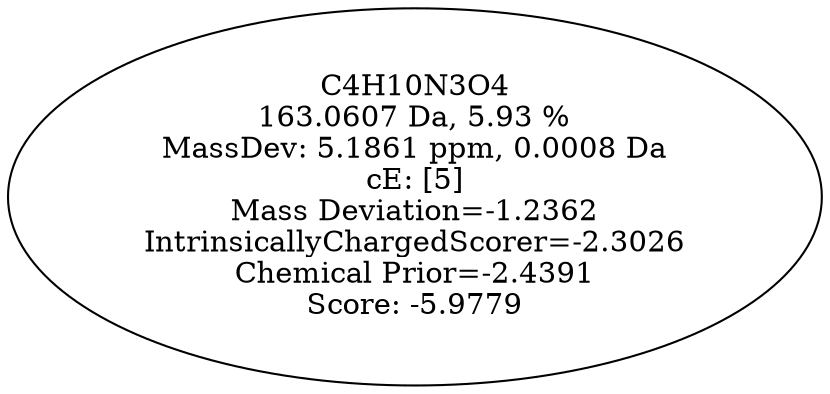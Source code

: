 strict digraph {
v1 [label="C4H10N3O4\n163.0607 Da, 5.93 %\nMassDev: 5.1861 ppm, 0.0008 Da\ncE: [5]\nMass Deviation=-1.2362\nIntrinsicallyChargedScorer=-2.3026\nChemical Prior=-2.4391\nScore: -5.9779"];
}